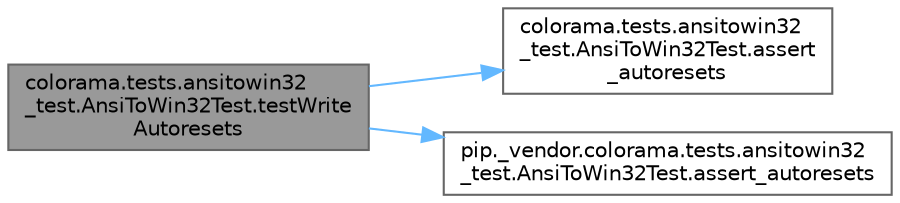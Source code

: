 digraph "colorama.tests.ansitowin32_test.AnsiToWin32Test.testWriteAutoresets"
{
 // LATEX_PDF_SIZE
  bgcolor="transparent";
  edge [fontname=Helvetica,fontsize=10,labelfontname=Helvetica,labelfontsize=10];
  node [fontname=Helvetica,fontsize=10,shape=box,height=0.2,width=0.4];
  rankdir="LR";
  Node1 [id="Node000001",label="colorama.tests.ansitowin32\l_test.AnsiToWin32Test.testWrite\lAutoresets",height=0.2,width=0.4,color="gray40", fillcolor="grey60", style="filled", fontcolor="black",tooltip=" "];
  Node1 -> Node2 [id="edge1_Node000001_Node000002",color="steelblue1",style="solid",tooltip=" "];
  Node2 [id="Node000002",label="colorama.tests.ansitowin32\l_test.AnsiToWin32Test.assert\l_autoresets",height=0.2,width=0.4,color="grey40", fillcolor="white", style="filled",URL="$classcolorama_1_1tests_1_1ansitowin32__test_1_1_ansi_to_win32_test.html#a999d5e708838d940821c9f06da2583cb",tooltip=" "];
  Node1 -> Node3 [id="edge2_Node000001_Node000003",color="steelblue1",style="solid",tooltip=" "];
  Node3 [id="Node000003",label="pip._vendor.colorama.tests.ansitowin32\l_test.AnsiToWin32Test.assert_autoresets",height=0.2,width=0.4,color="grey40", fillcolor="white", style="filled",URL="$classpip_1_1__vendor_1_1colorama_1_1tests_1_1ansitowin32__test_1_1_ansi_to_win32_test.html#a62051eeef320520be3c500f4d776957b",tooltip=" "];
}
